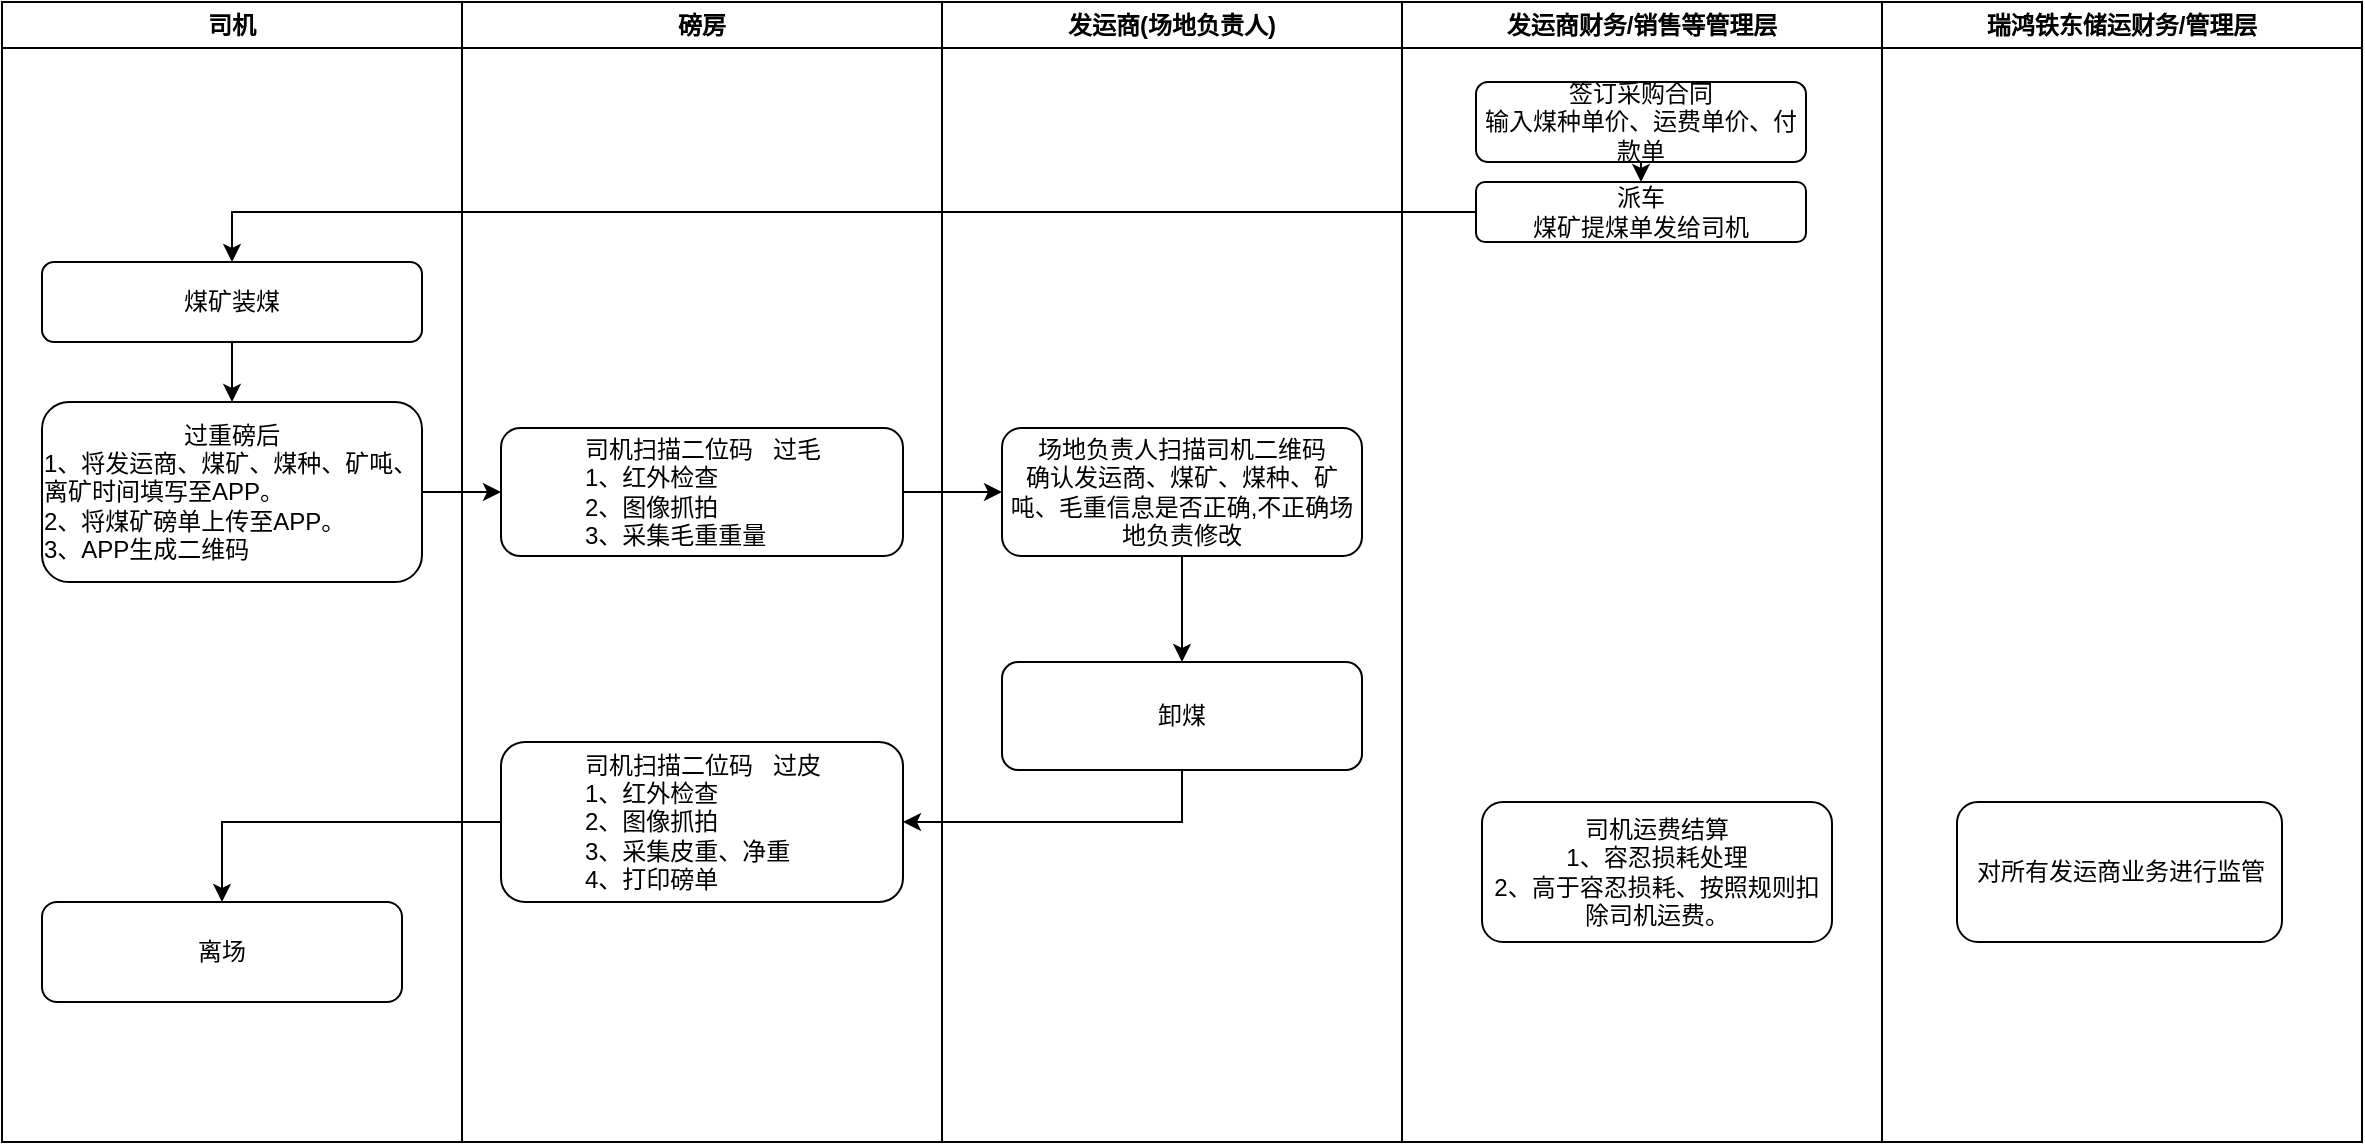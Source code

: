 <mxfile version="14.8.1" type="github">
  <diagram name="Page-1" id="e7e014a7-5840-1c2e-5031-d8a46d1fe8dd">
    <mxGraphModel dx="1422" dy="757" grid="1" gridSize="10" guides="1" tooltips="1" connect="1" arrows="1" fold="1" page="1" pageScale="1" pageWidth="3300" pageHeight="2339" background="none" math="0" shadow="0">
      <root>
        <mxCell id="0" />
        <mxCell id="1" parent="0" />
        <mxCell id="2" value="司机" style="swimlane;whiteSpace=wrap" parent="1" vertex="1">
          <mxGeometry x="10" y="60" width="230" height="570" as="geometry" />
        </mxCell>
        <mxCell id="rych2ewyiRJrFdUpB_B1-47" style="edgeStyle=orthogonalEdgeStyle;rounded=0;orthogonalLoop=1;jettySize=auto;html=1;exitX=0.5;exitY=1;exitDx=0;exitDy=0;entryX=0.5;entryY=0;entryDx=0;entryDy=0;" edge="1" parent="2" source="rych2ewyiRJrFdUpB_B1-44" target="rych2ewyiRJrFdUpB_B1-45">
          <mxGeometry relative="1" as="geometry" />
        </mxCell>
        <mxCell id="rych2ewyiRJrFdUpB_B1-44" value="煤矿装煤" style="rounded=1;whiteSpace=wrap;html=1;" vertex="1" parent="2">
          <mxGeometry x="20" y="130" width="190" height="40" as="geometry" />
        </mxCell>
        <mxCell id="rych2ewyiRJrFdUpB_B1-45" value="&lt;div&gt;&lt;span&gt;过重磅后&lt;/span&gt;&lt;/div&gt;&lt;div style=&quot;text-align: left&quot;&gt;&lt;span&gt;1、将发运商、煤矿、煤种、矿吨、离矿时间填写至APP。&lt;/span&gt;&lt;/div&gt;&lt;div style=&quot;text-align: left&quot;&gt;&lt;span&gt;2、将煤矿磅单上传至APP。&lt;/span&gt;&lt;/div&gt;&lt;div style=&quot;text-align: left&quot;&gt;&lt;span&gt;3、APP生成二维码&lt;/span&gt;&lt;/div&gt;" style="rounded=1;whiteSpace=wrap;html=1;" vertex="1" parent="2">
          <mxGeometry x="20" y="200" width="190" height="90" as="geometry" />
        </mxCell>
        <mxCell id="rych2ewyiRJrFdUpB_B1-65" value="离场" style="rounded=1;whiteSpace=wrap;html=1;" vertex="1" parent="2">
          <mxGeometry x="20" y="450" width="180" height="50" as="geometry" />
        </mxCell>
        <mxCell id="3" value="磅房" style="swimlane;whiteSpace=wrap" parent="1" vertex="1">
          <mxGeometry x="240" y="60" width="240" height="570" as="geometry" />
        </mxCell>
        <mxCell id="rych2ewyiRJrFdUpB_B1-46" value="&lt;div&gt;司机扫描二位码&amp;nbsp; &amp;nbsp;过毛&lt;/div&gt;&lt;div style=&quot;text-align: left&quot;&gt;&lt;span&gt;1、红外检查&lt;br&gt;&lt;/span&gt;&lt;/div&gt;&lt;div style=&quot;text-align: left&quot;&gt;&lt;span&gt;2、图像抓拍&lt;/span&gt;&lt;/div&gt;&lt;div style=&quot;text-align: left&quot;&gt;&lt;span&gt;3、采集毛重重量&lt;/span&gt;&lt;/div&gt;" style="rounded=1;whiteSpace=wrap;html=1;" vertex="1" parent="3">
          <mxGeometry x="19.5" y="213" width="201" height="64" as="geometry" />
        </mxCell>
        <mxCell id="rych2ewyiRJrFdUpB_B1-55" value="&lt;div&gt;司机扫描二位码&amp;nbsp; &amp;nbsp;过皮&lt;/div&gt;&lt;div style=&quot;text-align: left&quot;&gt;&lt;span&gt;1、红外检查&lt;br&gt;&lt;/span&gt;&lt;/div&gt;&lt;div style=&quot;text-align: left&quot;&gt;&lt;span&gt;2、图像抓拍&lt;/span&gt;&lt;/div&gt;&lt;div style=&quot;text-align: left&quot;&gt;&lt;span&gt;3、采集皮重、净重&lt;/span&gt;&lt;/div&gt;&lt;div style=&quot;text-align: left&quot;&gt;&lt;span&gt;4、打印磅单&lt;/span&gt;&lt;/div&gt;" style="rounded=1;whiteSpace=wrap;html=1;" vertex="1" parent="3">
          <mxGeometry x="19.5" y="370" width="201" height="80" as="geometry" />
        </mxCell>
        <mxCell id="4" value="发运商(场地负责人)" style="swimlane;whiteSpace=wrap" parent="1" vertex="1">
          <mxGeometry x="480" y="60" width="230" height="570" as="geometry" />
        </mxCell>
        <mxCell id="rych2ewyiRJrFdUpB_B1-58" style="edgeStyle=orthogonalEdgeStyle;rounded=0;orthogonalLoop=1;jettySize=auto;html=1;exitX=0.5;exitY=1;exitDx=0;exitDy=0;entryX=0.5;entryY=0;entryDx=0;entryDy=0;" edge="1" parent="4" source="rych2ewyiRJrFdUpB_B1-53" target="rych2ewyiRJrFdUpB_B1-54">
          <mxGeometry relative="1" as="geometry" />
        </mxCell>
        <mxCell id="rych2ewyiRJrFdUpB_B1-53" value="场地负责人扫描司机二维码&lt;br&gt;确认发运商、煤矿、煤种、矿吨、毛重信息是否正确,不正确场地负责修改" style="rounded=1;whiteSpace=wrap;html=1;" vertex="1" parent="4">
          <mxGeometry x="30" y="213" width="180" height="64" as="geometry" />
        </mxCell>
        <mxCell id="rych2ewyiRJrFdUpB_B1-54" value="卸煤" style="rounded=1;whiteSpace=wrap;html=1;" vertex="1" parent="4">
          <mxGeometry x="30" y="330" width="180" height="54" as="geometry" />
        </mxCell>
        <mxCell id="rych2ewyiRJrFdUpB_B1-41" value="发运商财务/销售等管理层" style="swimlane;whiteSpace=wrap" vertex="1" parent="1">
          <mxGeometry x="710" y="60" width="240" height="570" as="geometry" />
        </mxCell>
        <mxCell id="rych2ewyiRJrFdUpB_B1-63" style="edgeStyle=orthogonalEdgeStyle;rounded=0;orthogonalLoop=1;jettySize=auto;html=1;exitX=0.5;exitY=1;exitDx=0;exitDy=0;entryX=0.5;entryY=0;entryDx=0;entryDy=0;" edge="1" parent="rych2ewyiRJrFdUpB_B1-41" source="rych2ewyiRJrFdUpB_B1-60" target="rych2ewyiRJrFdUpB_B1-61">
          <mxGeometry relative="1" as="geometry" />
        </mxCell>
        <mxCell id="rych2ewyiRJrFdUpB_B1-60" value="签订采购合同&lt;br&gt;输入煤种单价、运费单价、付款单" style="rounded=1;whiteSpace=wrap;html=1;" vertex="1" parent="rych2ewyiRJrFdUpB_B1-41">
          <mxGeometry x="37" y="40" width="165" height="40" as="geometry" />
        </mxCell>
        <mxCell id="rych2ewyiRJrFdUpB_B1-61" value="派车&lt;br&gt;煤矿提煤单发给司机" style="rounded=1;whiteSpace=wrap;html=1;" vertex="1" parent="rych2ewyiRJrFdUpB_B1-41">
          <mxGeometry x="37" y="90" width="165" height="30" as="geometry" />
        </mxCell>
        <mxCell id="rych2ewyiRJrFdUpB_B1-67" value="司机运费结算&lt;br&gt;1、容忍损耗处理&lt;br&gt;2、高于容忍损耗、按照规则扣除司机运费。" style="rounded=1;whiteSpace=wrap;html=1;" vertex="1" parent="rych2ewyiRJrFdUpB_B1-41">
          <mxGeometry x="40" y="400" width="175" height="70" as="geometry" />
        </mxCell>
        <mxCell id="rych2ewyiRJrFdUpB_B1-42" value="瑞鸿铁东储运财务/管理层" style="swimlane;whiteSpace=wrap" vertex="1" parent="1">
          <mxGeometry x="950" y="60" width="240" height="570" as="geometry" />
        </mxCell>
        <mxCell id="rych2ewyiRJrFdUpB_B1-68" value="对所有发运商业务进行监管" style="rounded=1;whiteSpace=wrap;html=1;" vertex="1" parent="rych2ewyiRJrFdUpB_B1-42">
          <mxGeometry x="37.5" y="400" width="162.5" height="70" as="geometry" />
        </mxCell>
        <mxCell id="rych2ewyiRJrFdUpB_B1-50" style="edgeStyle=orthogonalEdgeStyle;rounded=0;orthogonalLoop=1;jettySize=auto;html=1;exitX=1;exitY=0.5;exitDx=0;exitDy=0;entryX=0;entryY=0.5;entryDx=0;entryDy=0;" edge="1" parent="1" source="rych2ewyiRJrFdUpB_B1-45" target="rych2ewyiRJrFdUpB_B1-46">
          <mxGeometry relative="1" as="geometry">
            <mxPoint x="250" y="305" as="targetPoint" />
          </mxGeometry>
        </mxCell>
        <mxCell id="rych2ewyiRJrFdUpB_B1-57" style="edgeStyle=orthogonalEdgeStyle;rounded=0;orthogonalLoop=1;jettySize=auto;html=1;exitX=1;exitY=0.5;exitDx=0;exitDy=0;entryX=0;entryY=0.5;entryDx=0;entryDy=0;" edge="1" parent="1" source="rych2ewyiRJrFdUpB_B1-46" target="rych2ewyiRJrFdUpB_B1-53">
          <mxGeometry relative="1" as="geometry" />
        </mxCell>
        <mxCell id="rych2ewyiRJrFdUpB_B1-59" style="edgeStyle=orthogonalEdgeStyle;rounded=0;orthogonalLoop=1;jettySize=auto;html=1;exitX=0.5;exitY=1;exitDx=0;exitDy=0;entryX=1;entryY=0.5;entryDx=0;entryDy=0;" edge="1" parent="1" source="rych2ewyiRJrFdUpB_B1-54" target="rych2ewyiRJrFdUpB_B1-55">
          <mxGeometry relative="1" as="geometry" />
        </mxCell>
        <mxCell id="rych2ewyiRJrFdUpB_B1-64" style="edgeStyle=orthogonalEdgeStyle;rounded=0;orthogonalLoop=1;jettySize=auto;html=1;exitX=0;exitY=0.5;exitDx=0;exitDy=0;entryX=0.5;entryY=0;entryDx=0;entryDy=0;" edge="1" parent="1" source="rych2ewyiRJrFdUpB_B1-61" target="rych2ewyiRJrFdUpB_B1-44">
          <mxGeometry relative="1" as="geometry" />
        </mxCell>
        <mxCell id="rych2ewyiRJrFdUpB_B1-66" style="edgeStyle=orthogonalEdgeStyle;rounded=0;orthogonalLoop=1;jettySize=auto;html=1;exitX=0;exitY=0.5;exitDx=0;exitDy=0;entryX=0.5;entryY=0;entryDx=0;entryDy=0;" edge="1" parent="1" source="rych2ewyiRJrFdUpB_B1-55" target="rych2ewyiRJrFdUpB_B1-65">
          <mxGeometry relative="1" as="geometry" />
        </mxCell>
      </root>
    </mxGraphModel>
  </diagram>
</mxfile>
